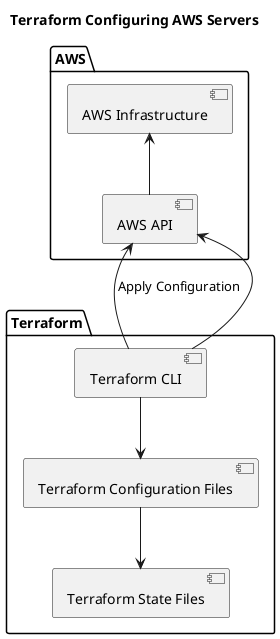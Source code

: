 @startuml
title Terraform Configuring AWS Servers

package "Terraform" {
  [Terraform CLI] --> [Terraform Configuration Files]
  [Terraform Configuration Files] --> [Terraform State Files]
}

package "AWS" {
  [AWS API] <-- [Terraform CLI]
  [AWS Infrastructure] <-- [AWS API]
}

[Terraform CLI] --> [AWS API] : Apply Configuration

@enduml